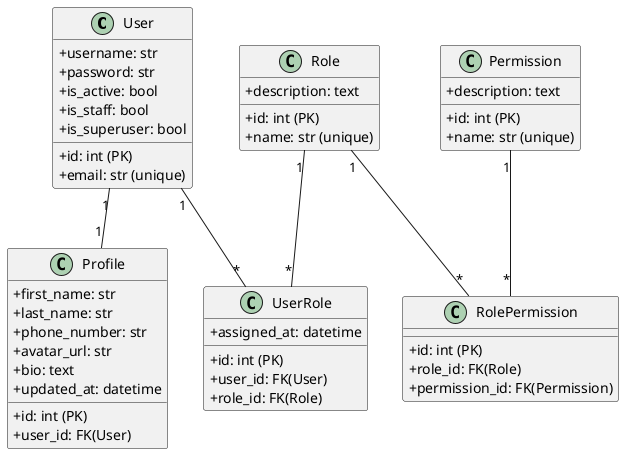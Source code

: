 @startuml
skinparam classAttributeIconSize 0

class User {
    + id: int (PK)
    + username: str
    + email: str (unique)
    + password: str
    + is_active: bool
    + is_staff: bool
    + is_superuser: bool
}

class Profile {
    + id: int (PK)
    + user_id: FK(User)
    + first_name: str
    + last_name: str
    + phone_number: str
    + avatar_url: str
    + bio: text
    + updated_at: datetime
}

class Role {
    + id: int (PK)
    + name: str (unique)
    + description: text
}

class UserRole {
    + id: int (PK)
    + user_id: FK(User)
    + role_id: FK(Role)
    + assigned_at: datetime
}

class Permission {
    + id: int (PK)
    + name: str (unique)
    + description: text
}

class RolePermission {
    + id: int (PK)
    + role_id: FK(Role)
    + permission_id: FK(Permission)
}

' Relationships
User "1" -- "1" Profile
User "1" -- "*" UserRole
Role "1" -- "*" UserRole
Role "1" -- "*" RolePermission
Permission "1" -- "*" RolePermission
@enduml
